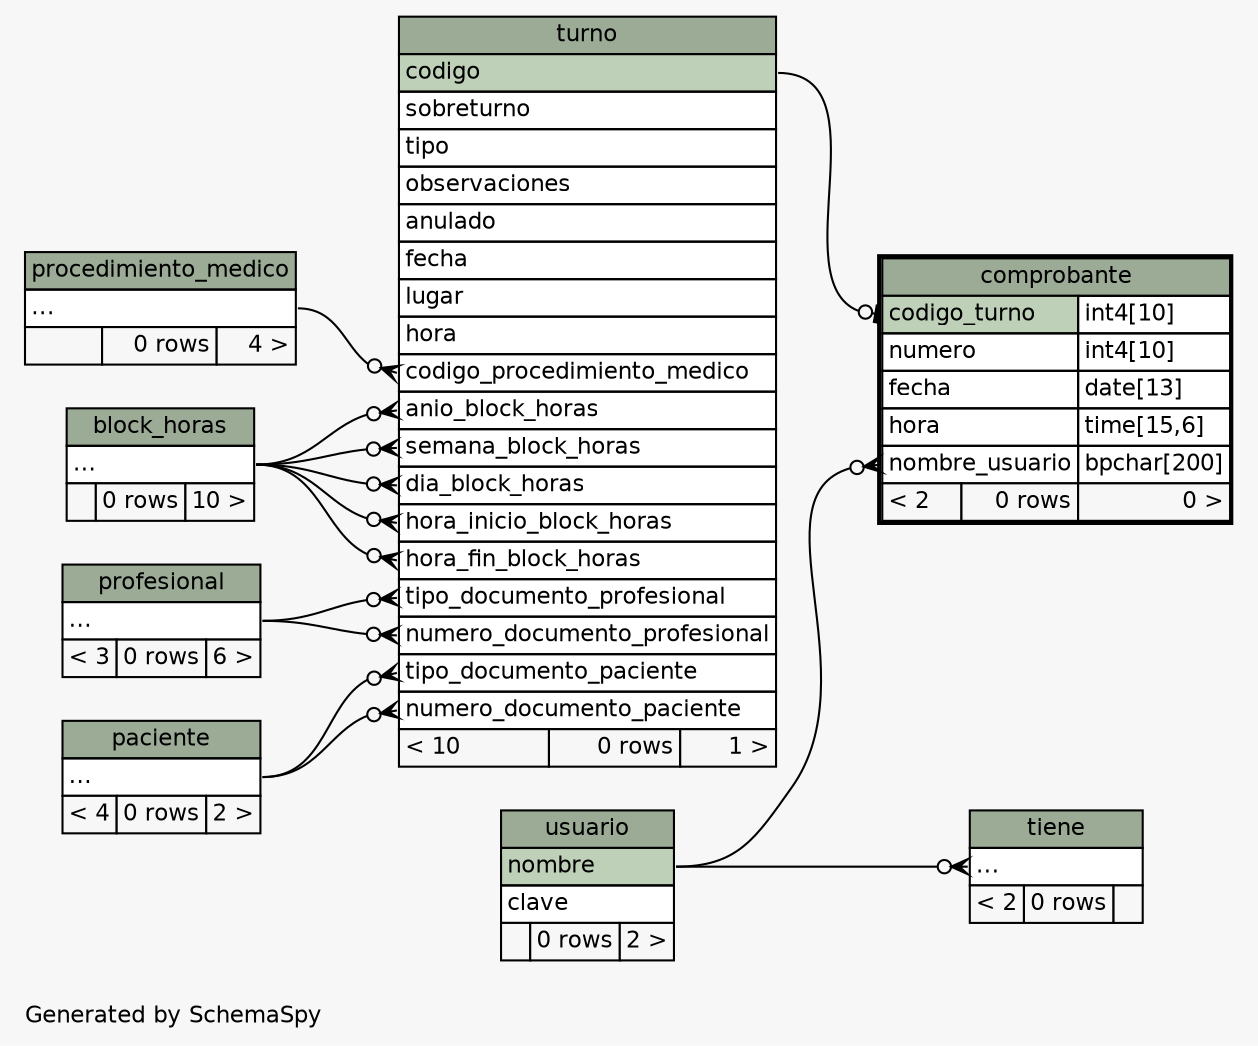 // dot 2.26.3 on Linux 3.8.0-35-generic
// SchemaSpy rev 590
digraph "twoDegreesRelationshipsDiagram" {
  graph [
    rankdir="RL"
    bgcolor="#f7f7f7"
    label="\nGenerated by SchemaSpy"
    labeljust="l"
    nodesep="0.18"
    ranksep="0.46"
    fontname="Helvetica"
    fontsize="11"
  ];
  node [
    fontname="Helvetica"
    fontsize="11"
    shape="plaintext"
  ];
  edge [
    arrowsize="0.8"
  ];
  "comprobante":"codigo_turno":w -> "turno":"codigo":e [arrowhead=none dir=back arrowtail=teeodot];
  "comprobante":"nombre_usuario":w -> "usuario":"nombre":e [arrowhead=none dir=back arrowtail=crowodot];
  "tiene":"elipses":w -> "usuario":"nombre":e [arrowhead=none dir=back arrowtail=crowodot];
  "turno":"anio_block_horas":w -> "block_horas":"elipses":e [arrowhead=none dir=back arrowtail=crowodot];
  "turno":"codigo_procedimiento_medico":w -> "procedimiento_medico":"elipses":e [arrowhead=none dir=back arrowtail=crowodot];
  "turno":"dia_block_horas":w -> "block_horas":"elipses":e [arrowhead=none dir=back arrowtail=crowodot];
  "turno":"hora_fin_block_horas":w -> "block_horas":"elipses":e [arrowhead=none dir=back arrowtail=crowodot];
  "turno":"hora_inicio_block_horas":w -> "block_horas":"elipses":e [arrowhead=none dir=back arrowtail=crowodot];
  "turno":"numero_documento_paciente":w -> "paciente":"elipses":e [arrowhead=none dir=back arrowtail=crowodot];
  "turno":"numero_documento_profesional":w -> "profesional":"elipses":e [arrowhead=none dir=back arrowtail=crowodot];
  "turno":"semana_block_horas":w -> "block_horas":"elipses":e [arrowhead=none dir=back arrowtail=crowodot];
  "turno":"tipo_documento_paciente":w -> "paciente":"elipses":e [arrowhead=none dir=back arrowtail=crowodot];
  "turno":"tipo_documento_profesional":w -> "profesional":"elipses":e [arrowhead=none dir=back arrowtail=crowodot];
  "block_horas" [
    label=<
    <TABLE BORDER="0" CELLBORDER="1" CELLSPACING="0" BGCOLOR="#ffffff">
      <TR><TD COLSPAN="3" BGCOLOR="#9bab96" ALIGN="CENTER">block_horas</TD></TR>
      <TR><TD PORT="elipses" COLSPAN="3" ALIGN="LEFT">...</TD></TR>
      <TR><TD ALIGN="LEFT" BGCOLOR="#f7f7f7">  </TD><TD ALIGN="RIGHT" BGCOLOR="#f7f7f7">0 rows</TD><TD ALIGN="RIGHT" BGCOLOR="#f7f7f7">10 &gt;</TD></TR>
    </TABLE>>
    URL="block_horas.html"
    tooltip="block_horas"
  ];
  "comprobante" [
    label=<
    <TABLE BORDER="2" CELLBORDER="1" CELLSPACING="0" BGCOLOR="#ffffff">
      <TR><TD COLSPAN="3" BGCOLOR="#9bab96" ALIGN="CENTER">comprobante</TD></TR>
      <TR><TD PORT="codigo_turno" COLSPAN="2" BGCOLOR="#bed1b8" ALIGN="LEFT">codigo_turno</TD><TD PORT="codigo_turno.type" ALIGN="LEFT">int4[10]</TD></TR>
      <TR><TD PORT="numero" COLSPAN="2" ALIGN="LEFT">numero</TD><TD PORT="numero.type" ALIGN="LEFT">int4[10]</TD></TR>
      <TR><TD PORT="fecha" COLSPAN="2" ALIGN="LEFT">fecha</TD><TD PORT="fecha.type" ALIGN="LEFT">date[13]</TD></TR>
      <TR><TD PORT="hora" COLSPAN="2" ALIGN="LEFT">hora</TD><TD PORT="hora.type" ALIGN="LEFT">time[15,6]</TD></TR>
      <TR><TD PORT="nombre_usuario" COLSPAN="2" ALIGN="LEFT">nombre_usuario</TD><TD PORT="nombre_usuario.type" ALIGN="LEFT">bpchar[200]</TD></TR>
      <TR><TD ALIGN="LEFT" BGCOLOR="#f7f7f7">&lt; 2</TD><TD ALIGN="RIGHT" BGCOLOR="#f7f7f7">0 rows</TD><TD ALIGN="RIGHT" BGCOLOR="#f7f7f7">0 &gt;</TD></TR>
    </TABLE>>
    URL="comprobante.html"
    tooltip="comprobante"
  ];
  "paciente" [
    label=<
    <TABLE BORDER="0" CELLBORDER="1" CELLSPACING="0" BGCOLOR="#ffffff">
      <TR><TD COLSPAN="3" BGCOLOR="#9bab96" ALIGN="CENTER">paciente</TD></TR>
      <TR><TD PORT="elipses" COLSPAN="3" ALIGN="LEFT">...</TD></TR>
      <TR><TD ALIGN="LEFT" BGCOLOR="#f7f7f7">&lt; 4</TD><TD ALIGN="RIGHT" BGCOLOR="#f7f7f7">0 rows</TD><TD ALIGN="RIGHT" BGCOLOR="#f7f7f7">2 &gt;</TD></TR>
    </TABLE>>
    URL="paciente.html"
    tooltip="paciente"
  ];
  "procedimiento_medico" [
    label=<
    <TABLE BORDER="0" CELLBORDER="1" CELLSPACING="0" BGCOLOR="#ffffff">
      <TR><TD COLSPAN="3" BGCOLOR="#9bab96" ALIGN="CENTER">procedimiento_medico</TD></TR>
      <TR><TD PORT="elipses" COLSPAN="3" ALIGN="LEFT">...</TD></TR>
      <TR><TD ALIGN="LEFT" BGCOLOR="#f7f7f7">  </TD><TD ALIGN="RIGHT" BGCOLOR="#f7f7f7">0 rows</TD><TD ALIGN="RIGHT" BGCOLOR="#f7f7f7">4 &gt;</TD></TR>
    </TABLE>>
    URL="procedimiento_medico.html"
    tooltip="procedimiento_medico"
  ];
  "profesional" [
    label=<
    <TABLE BORDER="0" CELLBORDER="1" CELLSPACING="0" BGCOLOR="#ffffff">
      <TR><TD COLSPAN="3" BGCOLOR="#9bab96" ALIGN="CENTER">profesional</TD></TR>
      <TR><TD PORT="elipses" COLSPAN="3" ALIGN="LEFT">...</TD></TR>
      <TR><TD ALIGN="LEFT" BGCOLOR="#f7f7f7">&lt; 3</TD><TD ALIGN="RIGHT" BGCOLOR="#f7f7f7">0 rows</TD><TD ALIGN="RIGHT" BGCOLOR="#f7f7f7">6 &gt;</TD></TR>
    </TABLE>>
    URL="profesional.html"
    tooltip="profesional"
  ];
  "tiene" [
    label=<
    <TABLE BORDER="0" CELLBORDER="1" CELLSPACING="0" BGCOLOR="#ffffff">
      <TR><TD COLSPAN="3" BGCOLOR="#9bab96" ALIGN="CENTER">tiene</TD></TR>
      <TR><TD PORT="elipses" COLSPAN="3" ALIGN="LEFT">...</TD></TR>
      <TR><TD ALIGN="LEFT" BGCOLOR="#f7f7f7">&lt; 2</TD><TD ALIGN="RIGHT" BGCOLOR="#f7f7f7">0 rows</TD><TD ALIGN="RIGHT" BGCOLOR="#f7f7f7">  </TD></TR>
    </TABLE>>
    URL="tiene.html"
    tooltip="tiene"
  ];
  "turno" [
    label=<
    <TABLE BORDER="0" CELLBORDER="1" CELLSPACING="0" BGCOLOR="#ffffff">
      <TR><TD COLSPAN="3" BGCOLOR="#9bab96" ALIGN="CENTER">turno</TD></TR>
      <TR><TD PORT="codigo" COLSPAN="3" BGCOLOR="#bed1b8" ALIGN="LEFT">codigo</TD></TR>
      <TR><TD PORT="sobreturno" COLSPAN="3" ALIGN="LEFT">sobreturno</TD></TR>
      <TR><TD PORT="tipo" COLSPAN="3" ALIGN="LEFT">tipo</TD></TR>
      <TR><TD PORT="observaciones" COLSPAN="3" ALIGN="LEFT">observaciones</TD></TR>
      <TR><TD PORT="anulado" COLSPAN="3" ALIGN="LEFT">anulado</TD></TR>
      <TR><TD PORT="fecha" COLSPAN="3" ALIGN="LEFT">fecha</TD></TR>
      <TR><TD PORT="lugar" COLSPAN="3" ALIGN="LEFT">lugar</TD></TR>
      <TR><TD PORT="hora" COLSPAN="3" ALIGN="LEFT">hora</TD></TR>
      <TR><TD PORT="codigo_procedimiento_medico" COLSPAN="3" ALIGN="LEFT">codigo_procedimiento_medico</TD></TR>
      <TR><TD PORT="anio_block_horas" COLSPAN="3" ALIGN="LEFT">anio_block_horas</TD></TR>
      <TR><TD PORT="semana_block_horas" COLSPAN="3" ALIGN="LEFT">semana_block_horas</TD></TR>
      <TR><TD PORT="dia_block_horas" COLSPAN="3" ALIGN="LEFT">dia_block_horas</TD></TR>
      <TR><TD PORT="hora_inicio_block_horas" COLSPAN="3" ALIGN="LEFT">hora_inicio_block_horas</TD></TR>
      <TR><TD PORT="hora_fin_block_horas" COLSPAN="3" ALIGN="LEFT">hora_fin_block_horas</TD></TR>
      <TR><TD PORT="tipo_documento_profesional" COLSPAN="3" ALIGN="LEFT">tipo_documento_profesional</TD></TR>
      <TR><TD PORT="numero_documento_profesional" COLSPAN="3" ALIGN="LEFT">numero_documento_profesional</TD></TR>
      <TR><TD PORT="tipo_documento_paciente" COLSPAN="3" ALIGN="LEFT">tipo_documento_paciente</TD></TR>
      <TR><TD PORT="numero_documento_paciente" COLSPAN="3" ALIGN="LEFT">numero_documento_paciente</TD></TR>
      <TR><TD ALIGN="LEFT" BGCOLOR="#f7f7f7">&lt; 10</TD><TD ALIGN="RIGHT" BGCOLOR="#f7f7f7">0 rows</TD><TD ALIGN="RIGHT" BGCOLOR="#f7f7f7">1 &gt;</TD></TR>
    </TABLE>>
    URL="turno.html"
    tooltip="turno"
  ];
  "usuario" [
    label=<
    <TABLE BORDER="0" CELLBORDER="1" CELLSPACING="0" BGCOLOR="#ffffff">
      <TR><TD COLSPAN="3" BGCOLOR="#9bab96" ALIGN="CENTER">usuario</TD></TR>
      <TR><TD PORT="nombre" COLSPAN="3" BGCOLOR="#bed1b8" ALIGN="LEFT">nombre</TD></TR>
      <TR><TD PORT="clave" COLSPAN="3" ALIGN="LEFT">clave</TD></TR>
      <TR><TD ALIGN="LEFT" BGCOLOR="#f7f7f7">  </TD><TD ALIGN="RIGHT" BGCOLOR="#f7f7f7">0 rows</TD><TD ALIGN="RIGHT" BGCOLOR="#f7f7f7">2 &gt;</TD></TR>
    </TABLE>>
    URL="usuario.html"
    tooltip="usuario"
  ];
}
